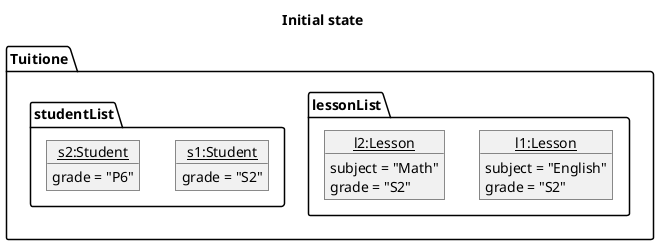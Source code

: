 @startuml
'https://plantuml.com/object-diagram

title Initial state

package Tuitione {
    package lessonList {
        object "<u>l1:Lesson" as Lesson1 {
        subject = "English"
        grade = "S2"
        }

        object "<u>l2:Lesson" as Lesson2 {
        subject = "Math"
        grade = "S2"
        }
    }
    package studentList {
        object "<u>s1:Student" as Student1 {
        grade = "S2"
        }

        object "<u>s2:Student" as Student2 {
        grade = "P6"
        }
    }
}

@end
